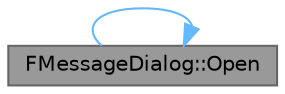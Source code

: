 digraph "FMessageDialog::Open"
{
 // INTERACTIVE_SVG=YES
 // LATEX_PDF_SIZE
  bgcolor="transparent";
  edge [fontname=Helvetica,fontsize=10,labelfontname=Helvetica,labelfontsize=10];
  node [fontname=Helvetica,fontsize=10,shape=box,height=0.2,width=0.4];
  rankdir="LR";
  Node1 [id="Node000001",label="FMessageDialog::Open",height=0.2,width=0.4,color="gray40", fillcolor="grey60", style="filled", fontcolor="black",tooltip="Open a modal message box dialog."];
  Node1 -> Node1 [id="edge1_Node000001_Node000001",color="steelblue1",style="solid",tooltip=" "];
}
